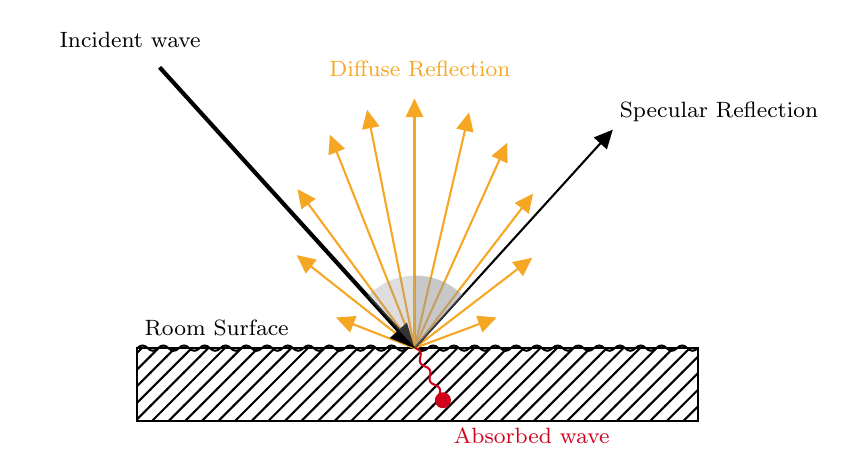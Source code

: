 

% Pattern Info

\tikzset{
pattern size/.store in=\mcSize,
pattern size = 5pt,
pattern thickness/.store in=\mcThickness,
pattern thickness = 0.3pt,
pattern radius/.store in=\mcRadius,
pattern radius = 1pt}
\makeatletter
\pgfutil@ifundefined{pgf@pattern@name@_gf0ylz9wh}{
\pgfdeclarepatternformonly[\mcThickness,\mcSize]{_gf0ylz9wh}
{\pgfqpoint{0pt}{0pt}}
{\pgfpoint{\mcSize+\mcThickness}{\mcSize+\mcThickness}}
{\pgfpoint{\mcSize}{\mcSize}}
{
\pgfsetcolor{\tikz@pattern@color}
\pgfsetlinewidth{\mcThickness}
\pgfpathmoveto{\pgfqpoint{0pt}{0pt}}
\pgfpathlineto{\pgfpoint{\mcSize+\mcThickness}{\mcSize+\mcThickness}}
\pgfusepath{stroke}
}}
\makeatother
\tikzset{every picture/.style={line width=0.75pt}} %set default line width to 0.75pt

\begin{tikzpicture}[x=0.75pt,y=0.75pt,yscale=-1,xscale=1]
%uncomment if require: \path (0,300); %set diagram left start at 0, and has height of 300

%Shape: Rectangle [id:dp922019509313626]
\draw  [draw opacity=100][pattern=_gf0ylz9wh,pattern size=6pt,pattern thickness=0.75pt,pattern radius=0pt, pattern color={rgb, 255:red, 0; green, 0; blue, 0}] (160,204.9) -- (430,204.9) -- (430,240) -- (160,240) -- cycle ;
%Straight Lines [id:da373070181004334]
\draw    (160,204.9) .. controls (161.67,203.23) and (163.33,203.23) .. (165,204.9) .. controls (166.67,206.57) and (168.33,206.57) .. (170,204.9) .. controls (171.67,203.23) and (173.33,203.23) .. (175,204.9) .. controls (176.67,206.57) and (178.33,206.57) .. (180,204.9) .. controls (181.67,203.23) and (183.33,203.23) .. (185,204.9) .. controls (186.67,206.57) and (188.33,206.57) .. (190,204.9) .. controls (191.67,203.23) and (193.33,203.23) .. (195,204.9) .. controls (196.67,206.57) and (198.33,206.57) .. (200,204.9) .. controls (201.67,203.23) and (203.33,203.23) .. (205,204.9) .. controls (206.67,206.57) and (208.33,206.57) .. (210,204.9) .. controls (211.67,203.23) and (213.33,203.23) .. (215,204.9) .. controls (216.67,206.57) and (218.33,206.57) .. (220,204.9) .. controls (221.67,203.23) and (223.33,203.23) .. (225,204.9) .. controls (226.67,206.57) and (228.33,206.57) .. (230,204.9) .. controls (231.67,203.23) and (233.33,203.23) .. (235,204.9) .. controls (236.67,206.57) and (238.33,206.57) .. (240,204.9) .. controls (241.67,203.23) and (243.33,203.23) .. (245,204.9) .. controls (246.67,206.57) and (248.33,206.57) .. (250,204.9) .. controls (251.67,203.23) and (253.33,203.23) .. (255,204.9) .. controls (256.67,206.57) and (258.33,206.57) .. (260,204.9) .. controls (261.67,203.23) and (263.33,203.23) .. (265,204.9) .. controls (266.67,206.57) and (268.33,206.57) .. (270,204.9) .. controls (271.67,203.23) and (273.33,203.23) .. (275,204.9) .. controls (276.67,206.57) and (278.33,206.57) .. (280,204.9) .. controls (281.67,203.23) and (283.33,203.23) .. (285,204.9) .. controls (286.67,206.57) and (288.33,206.57) .. (290,204.9) .. controls (291.67,203.23) and (293.33,203.23) .. (295,204.9) .. controls (296.67,206.57) and (298.33,206.57) .. (300,204.9) .. controls (301.67,203.23) and (303.33,203.23) .. (305,204.9) .. controls (306.67,206.57) and (308.33,206.57) .. (310,204.9) .. controls (311.67,203.23) and (313.33,203.23) .. (315,204.9) .. controls (316.67,206.57) and (318.33,206.57) .. (320,204.9) .. controls (321.67,203.23) and (323.33,203.23) .. (325,204.9) .. controls (326.67,206.57) and (328.33,206.57) .. (330,204.9) .. controls (331.67,203.23) and (333.33,203.23) .. (335,204.9) .. controls (336.67,206.57) and (338.33,206.57) .. (340,204.9) .. controls (341.67,203.23) and (343.33,203.23) .. (345,204.9) .. controls (346.67,206.57) and (348.33,206.57) .. (350,204.9) .. controls (351.67,203.23) and (353.33,203.23) .. (355,204.9) .. controls (356.67,206.57) and (358.33,206.57) .. (360,204.9) .. controls (361.67,203.23) and (363.33,203.23) .. (365,204.9) .. controls (366.67,206.57) and (368.33,206.57) .. (370,204.9) .. controls (371.67,203.23) and (373.33,203.23) .. (375,204.9) .. controls (376.67,206.57) and (378.33,206.57) .. (380,204.9) .. controls (381.67,203.23) and (383.33,203.23) .. (385,204.9) .. controls (386.67,206.57) and (388.33,206.57) .. (390,204.9) .. controls (391.67,203.23) and (393.33,203.23) .. (395,204.9) .. controls (396.67,206.57) and (398.33,206.57) .. (400,204.9) .. controls (401.67,203.23) and (403.33,203.23) .. (405,204.9) .. controls (406.67,206.57) and (408.33,206.57) .. (410,204.9) .. controls (411.67,203.23) and (413.33,203.23) .. (415,204.9) .. controls (416.67,206.57) and (418.33,206.57) .. (420,204.9) .. controls (421.67,203.23) and (423.33,203.23) .. (425,204.9) .. controls (426.67,206.57) and (428.33,206.57) .. (430,204.9) -- (430,204.9) ;
%Straight Lines [id:da06545576390238039]
\draw [color={rgb, 255:red, 245; green, 166; blue, 35 }  ,draw opacity=1 ]   (293.54,204.9) -- (330.28,191.21) ;
\draw [shift={(333.1,190.17)}, rotate = 519.57] [fill={rgb, 255:red, 245; green, 166; blue, 35 }  ,fill opacity=1 ][line width=0.08]  [draw opacity=0] (8.93,-4.29) -- (0,0) -- (8.93,4.29) -- cycle    ;
%Straight Lines [id:da4489390865418844]
\draw [color={rgb, 255:red, 245; green, 166; blue, 35 }  ,draw opacity=1 ]   (293.54,204.9) -- (347.87,163.21) ;
\draw [shift={(350.25,161.39)}, rotate = 502.5] [fill={rgb, 255:red, 245; green, 166; blue, 35 }  ,fill opacity=1 ][line width=0.08]  [draw opacity=0] (8.93,-4.29) -- (0,0) -- (8.93,4.29) -- cycle    ;
%Straight Lines [id:da977680605968049]
\draw [color={rgb, 255:red, 245; green, 166; blue, 35 }  ,draw opacity=1 ]   (293.54,204.9) -- (348.81,132.84) ;
\draw [shift={(350.64,130.46)}, rotate = 487.49] [fill={rgb, 255:red, 245; green, 166; blue, 35 }  ,fill opacity=1 ][line width=0.08]  [draw opacity=0] (8.93,-4.29) -- (0,0) -- (8.93,4.29) -- cycle    ;
%Straight Lines [id:da6080458554677255]
\draw [color={rgb, 255:red, 245; green, 166; blue, 35 }  ,draw opacity=1 ]   (293.54,204.9) -- (336.93,108.71) ;
\draw [shift={(338.16,105.98)}, rotate = 474.28] [fill={rgb, 255:red, 245; green, 166; blue, 35 }  ,fill opacity=1 ][line width=0.08]  [draw opacity=0] (8.93,-4.29) -- (0,0) -- (8.93,4.29) -- cycle    ;
%Straight Lines [id:da21177921082364015]
\draw [color={rgb, 255:red, 245; green, 166; blue, 35 }  ,draw opacity=1 ]   (293.54,204.9) -- (293.54,87.63) ;
\draw [shift={(293.54,84.63)}, rotate = 450] [fill={rgb, 255:red, 245; green, 166; blue, 35 }  ,fill opacity=1 ][line width=0.08]  [draw opacity=0] (8.93,-4.29) -- (0,0) -- (8.93,4.29) -- cycle    ;
%Straight Lines [id:da46337112628373167]
\draw [color={rgb, 255:red, 245; green, 166; blue, 35 }  ,draw opacity=1 ]   (293.54,204.9) -- (319.16,94.29) ;
\draw [shift={(319.84,91.37)}, rotate = 463.04] [fill={rgb, 255:red, 245; green, 166; blue, 35 }  ,fill opacity=1 ][line width=0.08]  [draw opacity=0] (8.93,-4.29) -- (0,0) -- (8.93,4.29) -- cycle    ;
%Straight Lines [id:da39808114875491196]
\draw [color={rgb, 255:red, 245; green, 166; blue, 35 }  ,draw opacity=1 ]   (293.54,204.9) -- (258.53,191.25) ;
\draw [shift={(255.73,190.17)}, rotate = 381.29] [fill={rgb, 255:red, 245; green, 166; blue, 35 }  ,fill opacity=1 ][line width=0.08]  [draw opacity=0] (8.93,-4.29) -- (0,0) -- (8.93,4.29) -- cycle    ;
%Straight Lines [id:da6413525472527989]
\draw [color={rgb, 255:red, 245; green, 166; blue, 35 }  ,draw opacity=1 ]   (293.54,204.9) -- (239.15,161.96) ;
\draw [shift={(236.79,160.1)}, rotate = 398.29] [fill={rgb, 255:red, 245; green, 166; blue, 35 }  ,fill opacity=1 ][line width=0.08]  [draw opacity=0] (8.93,-4.29) -- (0,0) -- (8.93,4.29) -- cycle    ;
%Straight Lines [id:da013163452857077207]
\draw [color={rgb, 255:red, 245; green, 166; blue, 35 }  ,draw opacity=1 ]   (293.54,204.9) -- (238.96,130.73) ;
\draw [shift={(237.18,128.31)}, rotate = 413.65] [fill={rgb, 255:red, 245; green, 166; blue, 35 }  ,fill opacity=1 ][line width=0.08]  [draw opacity=0] (8.93,-4.29) -- (0,0) -- (8.93,4.29) -- cycle    ;
%Straight Lines [id:da29387677951497115]
\draw [color={rgb, 255:red, 245; green, 166; blue, 35 }  ,draw opacity=1 ]   (293.54,204.9) -- (253.89,104.9) ;
\draw [shift={(252.78,102.11)}, rotate = 428.37] [fill={rgb, 255:red, 245; green, 166; blue, 35 }  ,fill opacity=1 ][line width=0.08]  [draw opacity=0] (8.93,-4.29) -- (0,0) -- (8.93,4.29) -- cycle    ;
%Straight Lines [id:da3232057192020066]
\draw [color={rgb, 255:red, 245; green, 166; blue, 35 }  ,draw opacity=1 ]   (293.54,204.9) -- (271.3,93.03) ;
\draw [shift={(270.71,90.08)}, rotate = 438.76] [fill={rgb, 255:red, 245; green, 166; blue, 35 }  ,fill opacity=1 ][line width=0.08]  [draw opacity=0] (8.93,-4.29) -- (0,0) -- (8.93,4.29) -- cycle    ;
%Straight Lines [id:da9251399712012042]
\draw [line width=1.5]    (170.73,69.59) -- (290.85,201.94) ;
\draw [shift={(293.54,204.9)}, rotate = 227.77] [fill={rgb, 255:red, 0; green, 0; blue, 0 }  ][line width=0.08]  [draw opacity=0] (11.61,-5.58) -- (0,0) -- (11.61,5.58) -- cycle    ;
%Straight Lines [id:da9874682358889847]
\draw [color={rgb, 255:red, 0; green, 0; blue, 0 }  ,draw opacity=1 ][line width=0.75]    (293.54,204.9) -- (387.05,101.88) ;
\draw [shift={(389.06,99.66)}, rotate = 492.23] [fill={rgb, 255:red, 0; green, 0; blue, 0 }  ,fill opacity=1 ][line width=0.08]  [draw opacity=0] (8.93,-4.29) -- (0,0) -- (8.93,4.29) -- cycle    ;
%Straight Lines [id:da227444858609828]
\draw [color={rgb, 255:red, 208; green, 2; blue, 27 }  ,draw opacity=1 ]   (294,204.9) .. controls (296.25,205.59) and (297.03,207.07) .. (296.33,209.32) .. controls (295.63,211.57) and (296.41,213.05) .. (298.66,213.75) .. controls (300.91,214.44) and (301.69,215.92) .. (300.99,218.17) .. controls (300.29,220.42) and (301.07,221.9) .. (303.32,222.59) .. controls (305.57,223.29) and (306.35,224.77) .. (305.66,227.02) -- (307.23,230) -- (307.23,230) ;
\draw [shift={(307.23,230)}, rotate = 62.21] [color={rgb, 255:red, 208; green, 2; blue, 27 }  ,draw opacity=1 ][fill={rgb, 255:red, 208; green, 2; blue, 27 }  ,fill opacity=1 ][line width=0.75]      (0, 0) circle [x radius= 3.35, y radius= 3.35]   ;
%Shape: Pie [id:dp35387004388422194]
\draw  [draw opacity=0][fill={rgb, 255:red, 155; green, 155; blue, 155 }  ,fill opacity=0.33 ] (293.88,169.95) .. controls (293.92,169.95) and (293.96,169.95) .. (294,169.95) .. controls (302.57,169.95) and (310.38,173.36) .. (316.28,178.96) -- (294,204.9) -- cycle ;
%Shape: Pie [id:dp40472692227974594]
\draw  [draw opacity=0][fill={rgb, 255:red, 155; green, 155; blue, 155 }  ,fill opacity=0.33 ] (270.93,179.74) .. controls (276.91,173.68) and (285.04,169.95) .. (294,169.95) .. controls (302.87,169.95) and (310.92,173.6) .. (316.88,179.56) -- (294,204.9) -- cycle ;

% Text Node
\draw (121,51) node [anchor=north west][inner sep=0.75pt]  [font=\footnotesize] [align=left] {Incident wave};
% Text Node
\draw (391,85) node [anchor=north west][inner sep=0.75pt]  [font=\footnotesize,color={rgb, 255:red, 0; green, 0; blue, 0 }  ,opacity=1 ] [align=left] {Specular Reflection};
% Text Node
\draw (311,242) node [anchor=north west][inner sep=0.75pt]  [font=\footnotesize,color={rgb, 255:red, 208; green, 2; blue, 27 }  ,opacity=1 ] [align=left] {\textcolor[rgb]{0.82,0.01,0.11}{Absorbed wave}};
% Text Node
\draw (251,65) node [anchor=north west][inner sep=0.75pt]  [font=\footnotesize,color={rgb, 255:red, 245; green, 166; blue, 35 }  ,opacity=1 ] [align=left] {Diffuse Reflection};
% Text Node
\draw (162,190) node [anchor=north west][inner sep=0.75pt]  [font=\footnotesize] [align=left] {Room Surface};


\end{tikzpicture}
